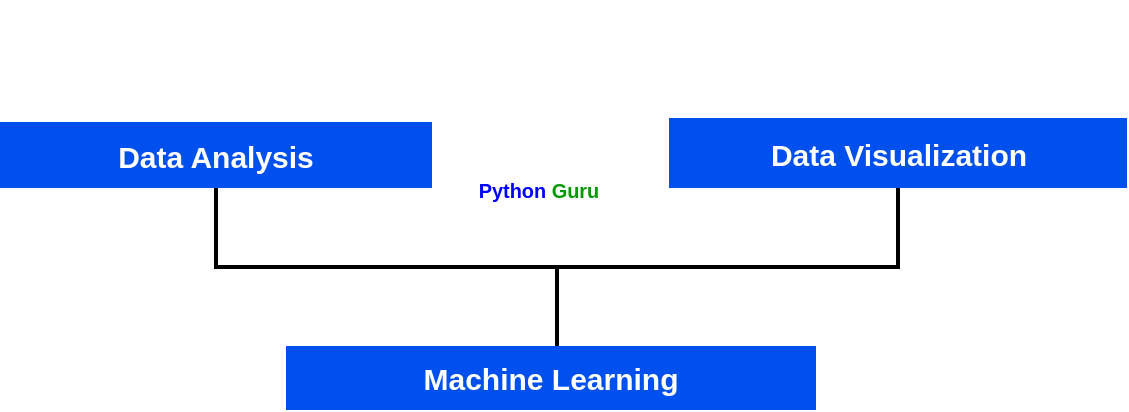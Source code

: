 <mxfile version="11.0.7" type="github"><diagram id="pSz-GCxxJk2EOm57yMcC" name="Page-1"><mxGraphModel dx="1355" dy="776" grid="0" gridSize="10" guides="1" tooltips="1" connect="1" arrows="1" fold="1" page="0" pageScale="1" pageWidth="827" pageHeight="1169" math="0" shadow="0"><root><mxCell id="0"/><mxCell id="1" parent="0"/><mxCell id="OoQ-sBesWoEe7ZfZoLY_-12" value="" style="strokeWidth=2;html=1;shape=mxgraph.flowchart.annotation_2;align=left;pointerEvents=1;labelBackgroundColor=none;fillColor=#ffffff;gradientColor=none;fontSize=13;fontColor=#000000;direction=north;" parent="1" vertex="1"><mxGeometry x="252" y="105" width="341" height="79" as="geometry"/></mxCell><mxCell id="OoQ-sBesWoEe7ZfZoLY_-15" value="&lt;b&gt;&lt;font style=&quot;font-size: 15px&quot;&gt;Data Analysis&lt;/font&gt;&lt;/b&gt;" style="rounded=0;whiteSpace=wrap;html=1;labelBackgroundColor=none;strokeColor=none;strokeWidth=3;fillColor=#0050ef;fontSize=13;align=center;fontColor=#ffffff;" parent="1" vertex="1"><mxGeometry x="144" y="72" width="216" height="33" as="geometry"/></mxCell><mxCell id="OoQ-sBesWoEe7ZfZoLY_-17" value="&lt;b&gt;&lt;font style=&quot;font-size: 15px&quot;&gt;Data Visualization&lt;/font&gt;&lt;/b&gt;" style="rounded=0;whiteSpace=wrap;html=1;labelBackgroundColor=none;strokeWidth=3;fontSize=13;align=center;fillColor=#0050ef;strokeColor=none;fontColor=#ffffff;" parent="1" vertex="1"><mxGeometry x="478.5" y="70" width="229" height="35" as="geometry"/></mxCell><mxCell id="OoQ-sBesWoEe7ZfZoLY_-18" value="&lt;b&gt;&lt;font style=&quot;font-size: 15px&quot;&gt;Machine Learning&lt;/font&gt;&lt;/b&gt;" style="rounded=0;whiteSpace=wrap;html=1;labelBackgroundColor=none;strokeColor=none;strokeWidth=3;fillColor=#0050ef;fontSize=13;align=center;fontColor=#ffffff;" parent="1" vertex="1"><mxGeometry x="287" y="184" width="265" height="32" as="geometry"/></mxCell><mxCell id="IN_aWR2aP5n8HfuGNz_9-1" value="&lt;h5&gt;&lt;font color=&quot;#0000ff&quot; style=&quot;white-space: normal&quot;&gt;Python&lt;/font&gt;&lt;span style=&quot;white-space: normal&quot;&gt;&amp;nbsp;&lt;font color=&quot;#009900&quot;&gt;Guru&lt;/font&gt;&lt;/span&gt;&lt;/h5&gt;" style="text;html=1;strokeColor=none;fillColor=none;align=center;verticalAlign=middle;whiteSpace=wrap;rounded=0;" vertex="1" parent="1"><mxGeometry x="175" y="11" width="477" height="189" as="geometry"/></mxCell></root></mxGraphModel></diagram></mxfile>